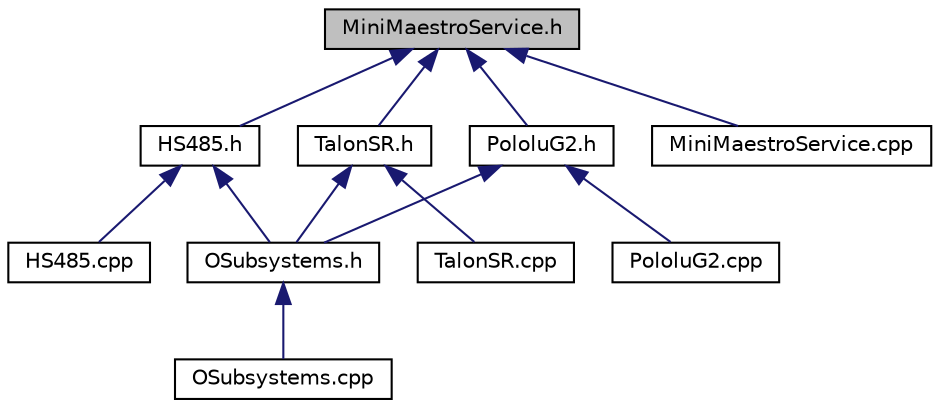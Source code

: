 digraph "MiniMaestroService.h"
{
  edge [fontname="Helvetica",fontsize="10",labelfontname="Helvetica",labelfontsize="10"];
  node [fontname="Helvetica",fontsize="10",shape=record];
  Node1 [label="MiniMaestroService.h",height=0.2,width=0.4,color="black", fillcolor="grey75", style="filled", fontcolor="black"];
  Node1 -> Node2 [dir="back",color="midnightblue",fontsize="10",style="solid",fontname="Helvetica"];
  Node2 [label="HS485.h",height=0.2,width=0.4,color="black", fillcolor="white", style="filled",URL="$HS485_8h.html"];
  Node2 -> Node3 [dir="back",color="midnightblue",fontsize="10",style="solid",fontname="Helvetica"];
  Node3 [label="HS485.cpp",height=0.2,width=0.4,color="black", fillcolor="white", style="filled",URL="$HS485_8cpp.html"];
  Node2 -> Node4 [dir="back",color="midnightblue",fontsize="10",style="solid",fontname="Helvetica"];
  Node4 [label="OSubsystems.h",height=0.2,width=0.4,color="black", fillcolor="white", style="filled",URL="$OSubsystems_8h.html"];
  Node4 -> Node5 [dir="back",color="midnightblue",fontsize="10",style="solid",fontname="Helvetica"];
  Node5 [label="OSubsystems.cpp",height=0.2,width=0.4,color="black", fillcolor="white", style="filled",URL="$OSubsystems_8cpp.html"];
  Node1 -> Node6 [dir="back",color="midnightblue",fontsize="10",style="solid",fontname="Helvetica"];
  Node6 [label="MiniMaestroService.cpp",height=0.2,width=0.4,color="black", fillcolor="white", style="filled",URL="$MiniMaestroService_8cpp.html"];
  Node1 -> Node7 [dir="back",color="midnightblue",fontsize="10",style="solid",fontname="Helvetica"];
  Node7 [label="TalonSR.h",height=0.2,width=0.4,color="black", fillcolor="white", style="filled",URL="$TalonSR_8h.html"];
  Node7 -> Node4 [dir="back",color="midnightblue",fontsize="10",style="solid",fontname="Helvetica"];
  Node7 -> Node8 [dir="back",color="midnightblue",fontsize="10",style="solid",fontname="Helvetica"];
  Node8 [label="TalonSR.cpp",height=0.2,width=0.4,color="black", fillcolor="white", style="filled",URL="$TalonSR_8cpp.html"];
  Node1 -> Node9 [dir="back",color="midnightblue",fontsize="10",style="solid",fontname="Helvetica"];
  Node9 [label="PololuG2.h",height=0.2,width=0.4,color="black", fillcolor="white", style="filled",URL="$PololuG2_8h.html"];
  Node9 -> Node4 [dir="back",color="midnightblue",fontsize="10",style="solid",fontname="Helvetica"];
  Node9 -> Node10 [dir="back",color="midnightblue",fontsize="10",style="solid",fontname="Helvetica"];
  Node10 [label="PololuG2.cpp",height=0.2,width=0.4,color="black", fillcolor="white", style="filled",URL="$PololuG2_8cpp.html"];
}
